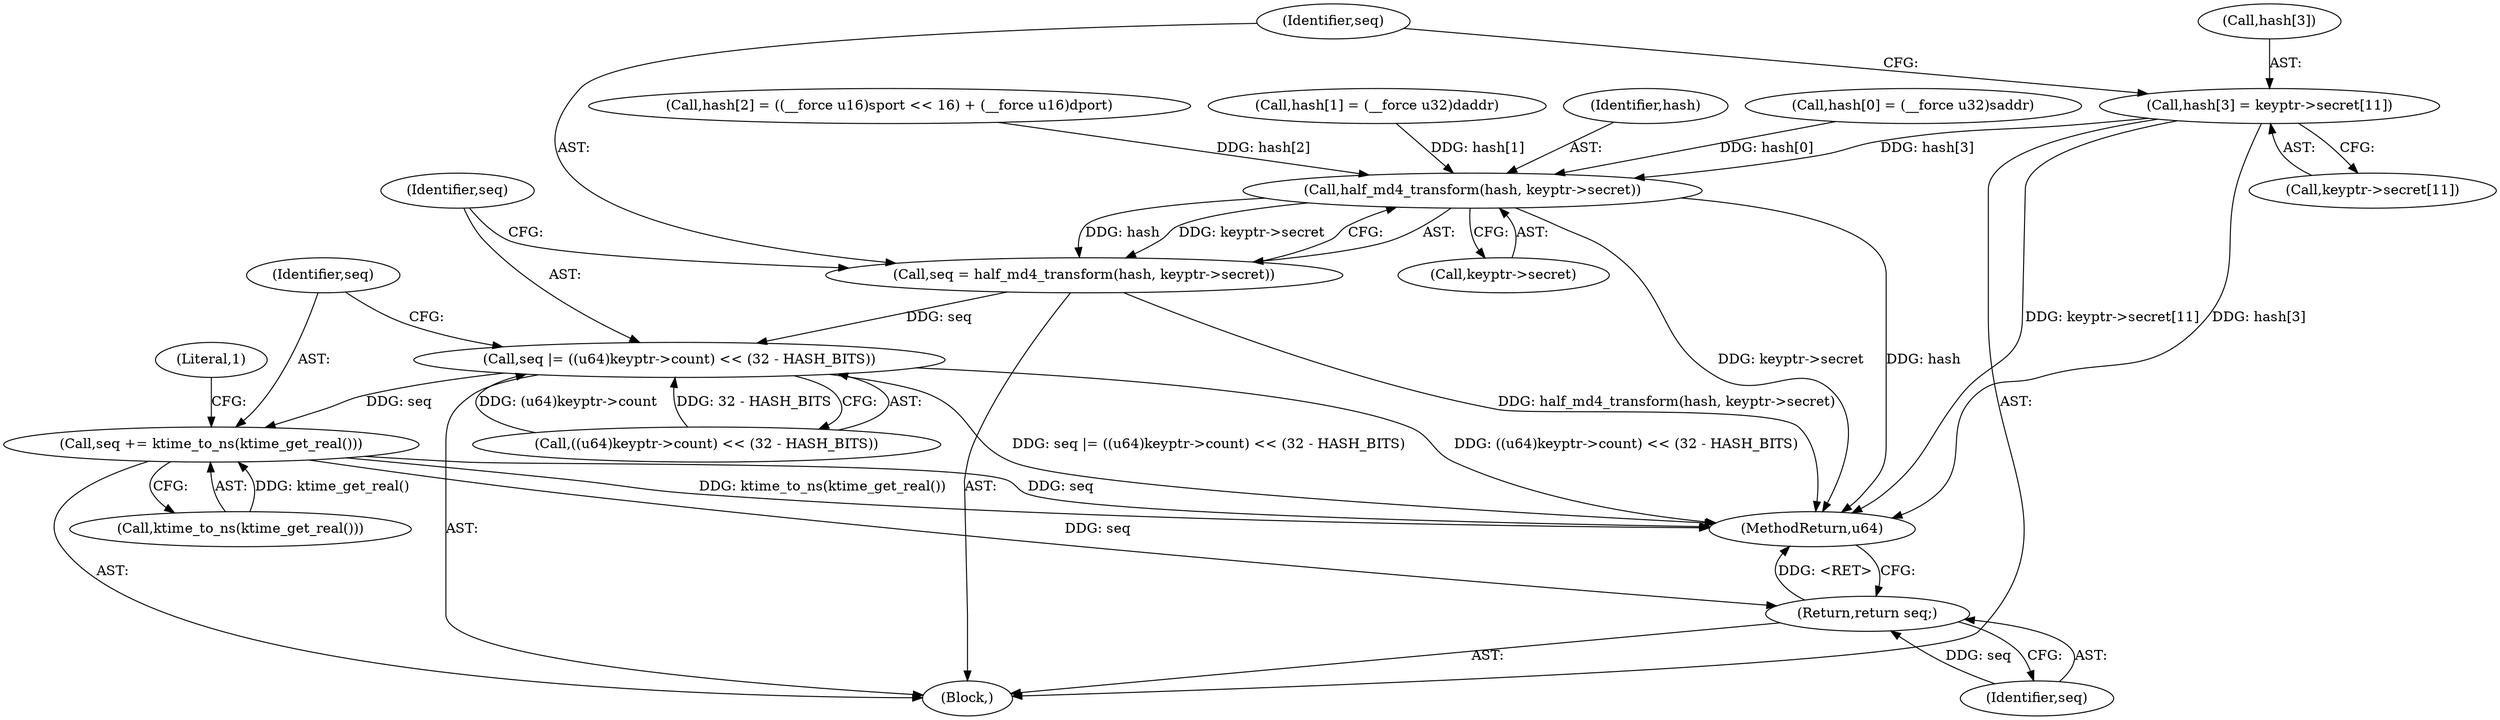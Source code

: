 digraph "1_linux_6e5714eaf77d79ae1c8b47e3e040ff5411b717ec_2@array" {
"1000139" [label="(Call,hash[3] = keyptr->secret[11])"];
"1000150" [label="(Call,half_md4_transform(hash, keyptr->secret))"];
"1000148" [label="(Call,seq = half_md4_transform(hash, keyptr->secret))"];
"1000155" [label="(Call,seq |= ((u64)keyptr->count) << (32 - HASH_BITS))"];
"1000166" [label="(Call,seq += ktime_to_ns(ktime_get_real()))"];
"1000172" [label="(Return,return seq;)"];
"1000157" [label="(Call,((u64)keyptr->count) << (32 - HASH_BITS))"];
"1000119" [label="(Call,hash[1] = (__force u32)daddr)"];
"1000105" [label="(Block,)"];
"1000140" [label="(Call,hash[3])"];
"1000156" [label="(Identifier,seq)"];
"1000168" [label="(Call,ktime_to_ns(ktime_get_real()))"];
"1000155" [label="(Call,seq |= ((u64)keyptr->count) << (32 - HASH_BITS))"];
"1000173" [label="(Identifier,seq)"];
"1000150" [label="(Call,half_md4_transform(hash, keyptr->secret))"];
"1000151" [label="(Identifier,hash)"];
"1000174" [label="(MethodReturn,u64)"];
"1000112" [label="(Call,hash[0] = (__force u32)saddr)"];
"1000149" [label="(Identifier,seq)"];
"1000152" [label="(Call,keyptr->secret)"];
"1000126" [label="(Call,hash[2] = ((__force u16)sport << 16) + (__force u16)dport)"];
"1000139" [label="(Call,hash[3] = keyptr->secret[11])"];
"1000167" [label="(Identifier,seq)"];
"1000148" [label="(Call,seq = half_md4_transform(hash, keyptr->secret))"];
"1000171" [label="(Literal,1)"];
"1000166" [label="(Call,seq += ktime_to_ns(ktime_get_real()))"];
"1000143" [label="(Call,keyptr->secret[11])"];
"1000172" [label="(Return,return seq;)"];
"1000139" -> "1000105"  [label="AST: "];
"1000139" -> "1000143"  [label="CFG: "];
"1000140" -> "1000139"  [label="AST: "];
"1000143" -> "1000139"  [label="AST: "];
"1000149" -> "1000139"  [label="CFG: "];
"1000139" -> "1000174"  [label="DDG: hash[3]"];
"1000139" -> "1000174"  [label="DDG: keyptr->secret[11]"];
"1000139" -> "1000150"  [label="DDG: hash[3]"];
"1000150" -> "1000148"  [label="AST: "];
"1000150" -> "1000152"  [label="CFG: "];
"1000151" -> "1000150"  [label="AST: "];
"1000152" -> "1000150"  [label="AST: "];
"1000148" -> "1000150"  [label="CFG: "];
"1000150" -> "1000174"  [label="DDG: hash"];
"1000150" -> "1000174"  [label="DDG: keyptr->secret"];
"1000150" -> "1000148"  [label="DDG: hash"];
"1000150" -> "1000148"  [label="DDG: keyptr->secret"];
"1000126" -> "1000150"  [label="DDG: hash[2]"];
"1000112" -> "1000150"  [label="DDG: hash[0]"];
"1000119" -> "1000150"  [label="DDG: hash[1]"];
"1000148" -> "1000105"  [label="AST: "];
"1000149" -> "1000148"  [label="AST: "];
"1000156" -> "1000148"  [label="CFG: "];
"1000148" -> "1000174"  [label="DDG: half_md4_transform(hash, keyptr->secret)"];
"1000148" -> "1000155"  [label="DDG: seq"];
"1000155" -> "1000105"  [label="AST: "];
"1000155" -> "1000157"  [label="CFG: "];
"1000156" -> "1000155"  [label="AST: "];
"1000157" -> "1000155"  [label="AST: "];
"1000167" -> "1000155"  [label="CFG: "];
"1000155" -> "1000174"  [label="DDG: ((u64)keyptr->count) << (32 - HASH_BITS)"];
"1000155" -> "1000174"  [label="DDG: seq |= ((u64)keyptr->count) << (32 - HASH_BITS)"];
"1000157" -> "1000155"  [label="DDG: (u64)keyptr->count"];
"1000157" -> "1000155"  [label="DDG: 32 - HASH_BITS"];
"1000155" -> "1000166"  [label="DDG: seq"];
"1000166" -> "1000105"  [label="AST: "];
"1000166" -> "1000168"  [label="CFG: "];
"1000167" -> "1000166"  [label="AST: "];
"1000168" -> "1000166"  [label="AST: "];
"1000171" -> "1000166"  [label="CFG: "];
"1000166" -> "1000174"  [label="DDG: ktime_to_ns(ktime_get_real())"];
"1000166" -> "1000174"  [label="DDG: seq"];
"1000168" -> "1000166"  [label="DDG: ktime_get_real()"];
"1000166" -> "1000172"  [label="DDG: seq"];
"1000172" -> "1000105"  [label="AST: "];
"1000172" -> "1000173"  [label="CFG: "];
"1000173" -> "1000172"  [label="AST: "];
"1000174" -> "1000172"  [label="CFG: "];
"1000172" -> "1000174"  [label="DDG: <RET>"];
"1000173" -> "1000172"  [label="DDG: seq"];
}
